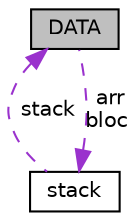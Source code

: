 digraph "DATA"
{
 // LATEX_PDF_SIZE
  edge [fontname="Helvetica",fontsize="10",labelfontname="Helvetica",labelfontsize="10"];
  node [fontname="Helvetica",fontsize="10",shape=record];
  Node1 [label="DATA",height=0.2,width=0.4,color="black", fillcolor="grey75", style="filled", fontcolor="black",tooltip="Definicao do tipo de dados que vai ser guardado na stack."];
  Node2 -> Node1 [dir="back",color="darkorchid3",fontsize="10",style="dashed",label=" arr\nbloc" ,fontname="Helvetica"];
  Node2 [label="stack",height=0.2,width=0.4,color="black", fillcolor="white", style="filled",URL="$structstack.html",tooltip="Definicao da stack. Array de elementos e stack pointer."];
  Node1 -> Node2 [dir="back",color="darkorchid3",fontsize="10",style="dashed",label=" stack" ,fontname="Helvetica"];
}
